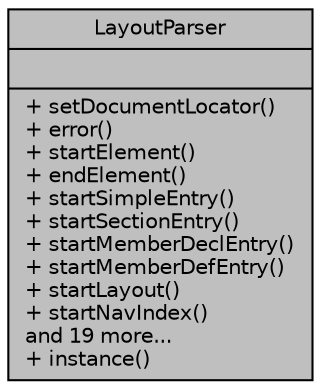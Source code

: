 digraph "LayoutParser"
{
 // LATEX_PDF_SIZE
  edge [fontname="Helvetica",fontsize="10",labelfontname="Helvetica",labelfontsize="10"];
  node [fontname="Helvetica",fontsize="10",shape=record];
  Node1 [label="{LayoutParser\n||+ setDocumentLocator()\l+ error()\l+ startElement()\l+ endElement()\l+ startSimpleEntry()\l+ startSectionEntry()\l+ startMemberDeclEntry()\l+ startMemberDefEntry()\l+ startLayout()\l+ startNavIndex()\land 19 more...\l+ instance()\l}",height=0.2,width=0.4,color="black", fillcolor="grey75", style="filled", fontcolor="black",tooltip=" "];
}
